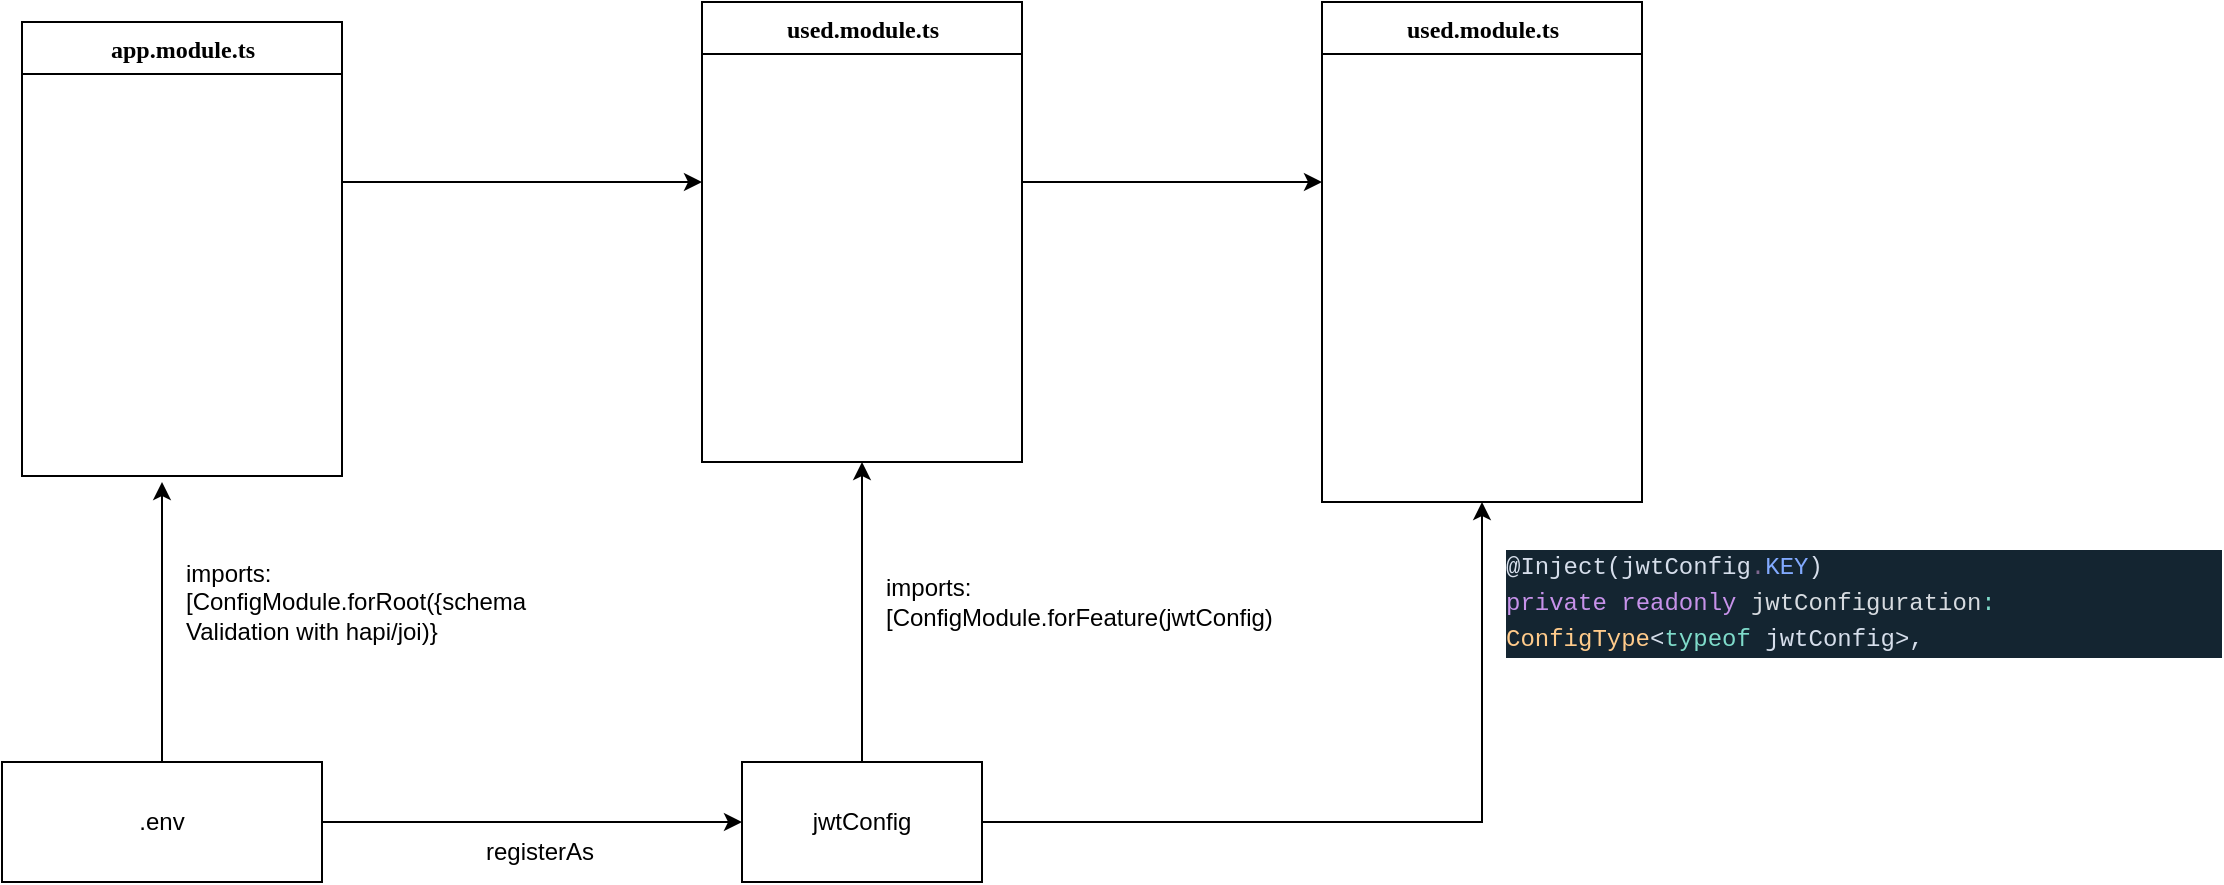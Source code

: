 <mxfile version="20.8.13" type="github">
  <diagram id="C5RBs43oDa-KdzZeNtuy" name="Page-1">
    <mxGraphModel dx="1912" dy="983" grid="1" gridSize="10" guides="1" tooltips="1" connect="1" arrows="1" fold="1" page="1" pageScale="1" pageWidth="827" pageHeight="1169" math="0" shadow="0">
      <root>
        <mxCell id="WIyWlLk6GJQsqaUBKTNV-0" />
        <mxCell id="WIyWlLk6GJQsqaUBKTNV-1" parent="WIyWlLk6GJQsqaUBKTNV-0" />
        <mxCell id="ujKwlS2yuwaTPb6AP_2H-15" value="app.module.ts" style="swimlane;html=1;fontStyle=1;align=center;verticalAlign=top;childLayout=stackLayout;horizontal=1;startSize=26;horizontalStack=0;resizeParent=1;resizeLast=0;collapsible=1;marginBottom=0;swimlaneFillColor=#ffffff;rounded=0;shadow=0;comic=0;labelBackgroundColor=none;strokeWidth=1;fillColor=none;fontFamily=Verdana;fontSize=12" vertex="1" parent="WIyWlLk6GJQsqaUBKTNV-1">
          <mxGeometry x="400" y="290" width="160" height="227" as="geometry" />
        </mxCell>
        <mxCell id="ujKwlS2yuwaTPb6AP_2H-16" value="used.module.ts" style="swimlane;html=1;fontStyle=1;align=center;verticalAlign=top;childLayout=stackLayout;horizontal=1;startSize=26;horizontalStack=0;resizeParent=1;resizeLast=0;collapsible=1;marginBottom=0;swimlaneFillColor=#ffffff;rounded=0;shadow=0;comic=0;labelBackgroundColor=none;strokeWidth=1;fillColor=none;fontFamily=Verdana;fontSize=12" vertex="1" parent="WIyWlLk6GJQsqaUBKTNV-1">
          <mxGeometry x="740" y="280" width="160" height="230" as="geometry" />
        </mxCell>
        <mxCell id="ujKwlS2yuwaTPb6AP_2H-17" value="used.module.ts" style="swimlane;html=1;fontStyle=1;align=center;verticalAlign=top;childLayout=stackLayout;horizontal=1;startSize=26;horizontalStack=0;resizeParent=1;resizeLast=0;collapsible=1;marginBottom=0;swimlaneFillColor=#ffffff;rounded=0;shadow=0;comic=0;labelBackgroundColor=none;strokeWidth=1;fillColor=none;fontFamily=Verdana;fontSize=12" vertex="1" parent="WIyWlLk6GJQsqaUBKTNV-1">
          <mxGeometry x="1050" y="280" width="160" height="250" as="geometry" />
        </mxCell>
        <mxCell id="ujKwlS2yuwaTPb6AP_2H-18" value="" style="endArrow=classic;html=1;rounded=0;" edge="1" parent="WIyWlLk6GJQsqaUBKTNV-1">
          <mxGeometry width="50" height="50" relative="1" as="geometry">
            <mxPoint x="560" y="370" as="sourcePoint" />
            <mxPoint x="740" y="370" as="targetPoint" />
          </mxGeometry>
        </mxCell>
        <mxCell id="ujKwlS2yuwaTPb6AP_2H-19" value="" style="endArrow=classic;html=1;rounded=0;exitX=1;exitY=0.5;exitDx=0;exitDy=0;" edge="1" parent="WIyWlLk6GJQsqaUBKTNV-1">
          <mxGeometry width="50" height="50" relative="1" as="geometry">
            <mxPoint x="900" y="370" as="sourcePoint" />
            <mxPoint x="1050" y="370" as="targetPoint" />
          </mxGeometry>
        </mxCell>
        <mxCell id="ujKwlS2yuwaTPb6AP_2H-20" value=".env" style="rounded=0;whiteSpace=wrap;html=1;" vertex="1" parent="WIyWlLk6GJQsqaUBKTNV-1">
          <mxGeometry x="390" y="660" width="160" height="60" as="geometry" />
        </mxCell>
        <mxCell id="ujKwlS2yuwaTPb6AP_2H-21" value="jwtConfig" style="rounded=0;whiteSpace=wrap;html=1;" vertex="1" parent="WIyWlLk6GJQsqaUBKTNV-1">
          <mxGeometry x="760" y="660" width="120" height="60" as="geometry" />
        </mxCell>
        <mxCell id="ujKwlS2yuwaTPb6AP_2H-22" value="" style="endArrow=classic;html=1;rounded=0;exitX=0.5;exitY=0;exitDx=0;exitDy=0;" edge="1" parent="WIyWlLk6GJQsqaUBKTNV-1" source="ujKwlS2yuwaTPb6AP_2H-20">
          <mxGeometry width="50" height="50" relative="1" as="geometry">
            <mxPoint x="430" y="590" as="sourcePoint" />
            <mxPoint x="470" y="520" as="targetPoint" />
            <Array as="points">
              <mxPoint x="470" y="560" />
            </Array>
          </mxGeometry>
        </mxCell>
        <mxCell id="ujKwlS2yuwaTPb6AP_2H-23" value="" style="endArrow=classic;html=1;rounded=0;entryX=0;entryY=0.5;entryDx=0;entryDy=0;" edge="1" parent="WIyWlLk6GJQsqaUBKTNV-1" target="ujKwlS2yuwaTPb6AP_2H-21">
          <mxGeometry width="50" height="50" relative="1" as="geometry">
            <mxPoint x="550" y="690" as="sourcePoint" />
            <mxPoint x="600" y="640" as="targetPoint" />
          </mxGeometry>
        </mxCell>
        <mxCell id="ujKwlS2yuwaTPb6AP_2H-24" value="" style="endArrow=classic;html=1;rounded=0;exitX=0.5;exitY=0;exitDx=0;exitDy=0;" edge="1" parent="WIyWlLk6GJQsqaUBKTNV-1" source="ujKwlS2yuwaTPb6AP_2H-21">
          <mxGeometry width="50" height="50" relative="1" as="geometry">
            <mxPoint x="770" y="560" as="sourcePoint" />
            <mxPoint x="820" y="510" as="targetPoint" />
          </mxGeometry>
        </mxCell>
        <mxCell id="ujKwlS2yuwaTPb6AP_2H-25" value="" style="endArrow=classic;html=1;rounded=0;entryX=0.5;entryY=1;entryDx=0;entryDy=0;" edge="1" parent="WIyWlLk6GJQsqaUBKTNV-1" target="ujKwlS2yuwaTPb6AP_2H-17">
          <mxGeometry width="50" height="50" relative="1" as="geometry">
            <mxPoint x="880" y="690" as="sourcePoint" />
            <mxPoint x="930" y="640" as="targetPoint" />
            <Array as="points">
              <mxPoint x="1130" y="690" />
            </Array>
          </mxGeometry>
        </mxCell>
        <mxCell id="ujKwlS2yuwaTPb6AP_2H-26" value="imports: [ConfigModule.forRoot({schema Validation with hapi/joi)}" style="text;html=1;strokeColor=none;fillColor=none;align=left;verticalAlign=middle;whiteSpace=wrap;rounded=0;" vertex="1" parent="WIyWlLk6GJQsqaUBKTNV-1">
          <mxGeometry x="480" y="565" width="160" height="30" as="geometry" />
        </mxCell>
        <mxCell id="ujKwlS2yuwaTPb6AP_2H-27" value="registerAs" style="text;html=1;strokeColor=none;fillColor=none;align=left;verticalAlign=middle;whiteSpace=wrap;rounded=0;" vertex="1" parent="WIyWlLk6GJQsqaUBKTNV-1">
          <mxGeometry x="630" y="690" width="50" height="30" as="geometry" />
        </mxCell>
        <mxCell id="ujKwlS2yuwaTPb6AP_2H-28" value="imports: [ConfigModule.forFeature(jwtConfig)" style="text;html=1;strokeColor=none;fillColor=none;align=left;verticalAlign=middle;whiteSpace=wrap;rounded=0;" vertex="1" parent="WIyWlLk6GJQsqaUBKTNV-1">
          <mxGeometry x="830" y="565" width="160" height="30" as="geometry" />
        </mxCell>
        <mxCell id="ujKwlS2yuwaTPb6AP_2H-29" value="&lt;div style=&quot;color: rgb(214, 222, 235); background-color: rgb(20, 37, 49); font-family: Menlo, Monaco, &amp;quot;Courier New&amp;quot;, monospace; line-height: 18px;&quot;&gt;&lt;div&gt;    @Inject(jwtConfig&lt;span style=&quot;color: #7f678f;&quot;&gt;.&lt;/span&gt;&lt;span style=&quot;color: #82aaff;&quot;&gt;KEY&lt;/span&gt;)&lt;/div&gt;&lt;div style=&quot;&quot;&gt;    &lt;span style=&quot;color: #c792ea;&quot;&gt;private&lt;/span&gt; &lt;span style=&quot;color: #c792ea;&quot;&gt;readonly&lt;/span&gt; &lt;span style=&quot;color: #d7dbe0;&quot;&gt;jwtConfiguration&lt;/span&gt;&lt;span style=&quot;color: #7fdbca;&quot;&gt;:&lt;/span&gt; &lt;span style=&quot;color: #ffcb8b;&quot;&gt;ConfigType&lt;/span&gt;&amp;lt;&lt;span style=&quot;color: #7fdbca;&quot;&gt;typeof&lt;/span&gt; jwtConfig&amp;gt;,&lt;/div&gt;&lt;/div&gt;" style="text;html=1;strokeColor=none;fillColor=none;align=left;verticalAlign=middle;whiteSpace=wrap;rounded=0;" vertex="1" parent="WIyWlLk6GJQsqaUBKTNV-1">
          <mxGeometry x="1140" y="565" width="360" height="30" as="geometry" />
        </mxCell>
      </root>
    </mxGraphModel>
  </diagram>
</mxfile>
